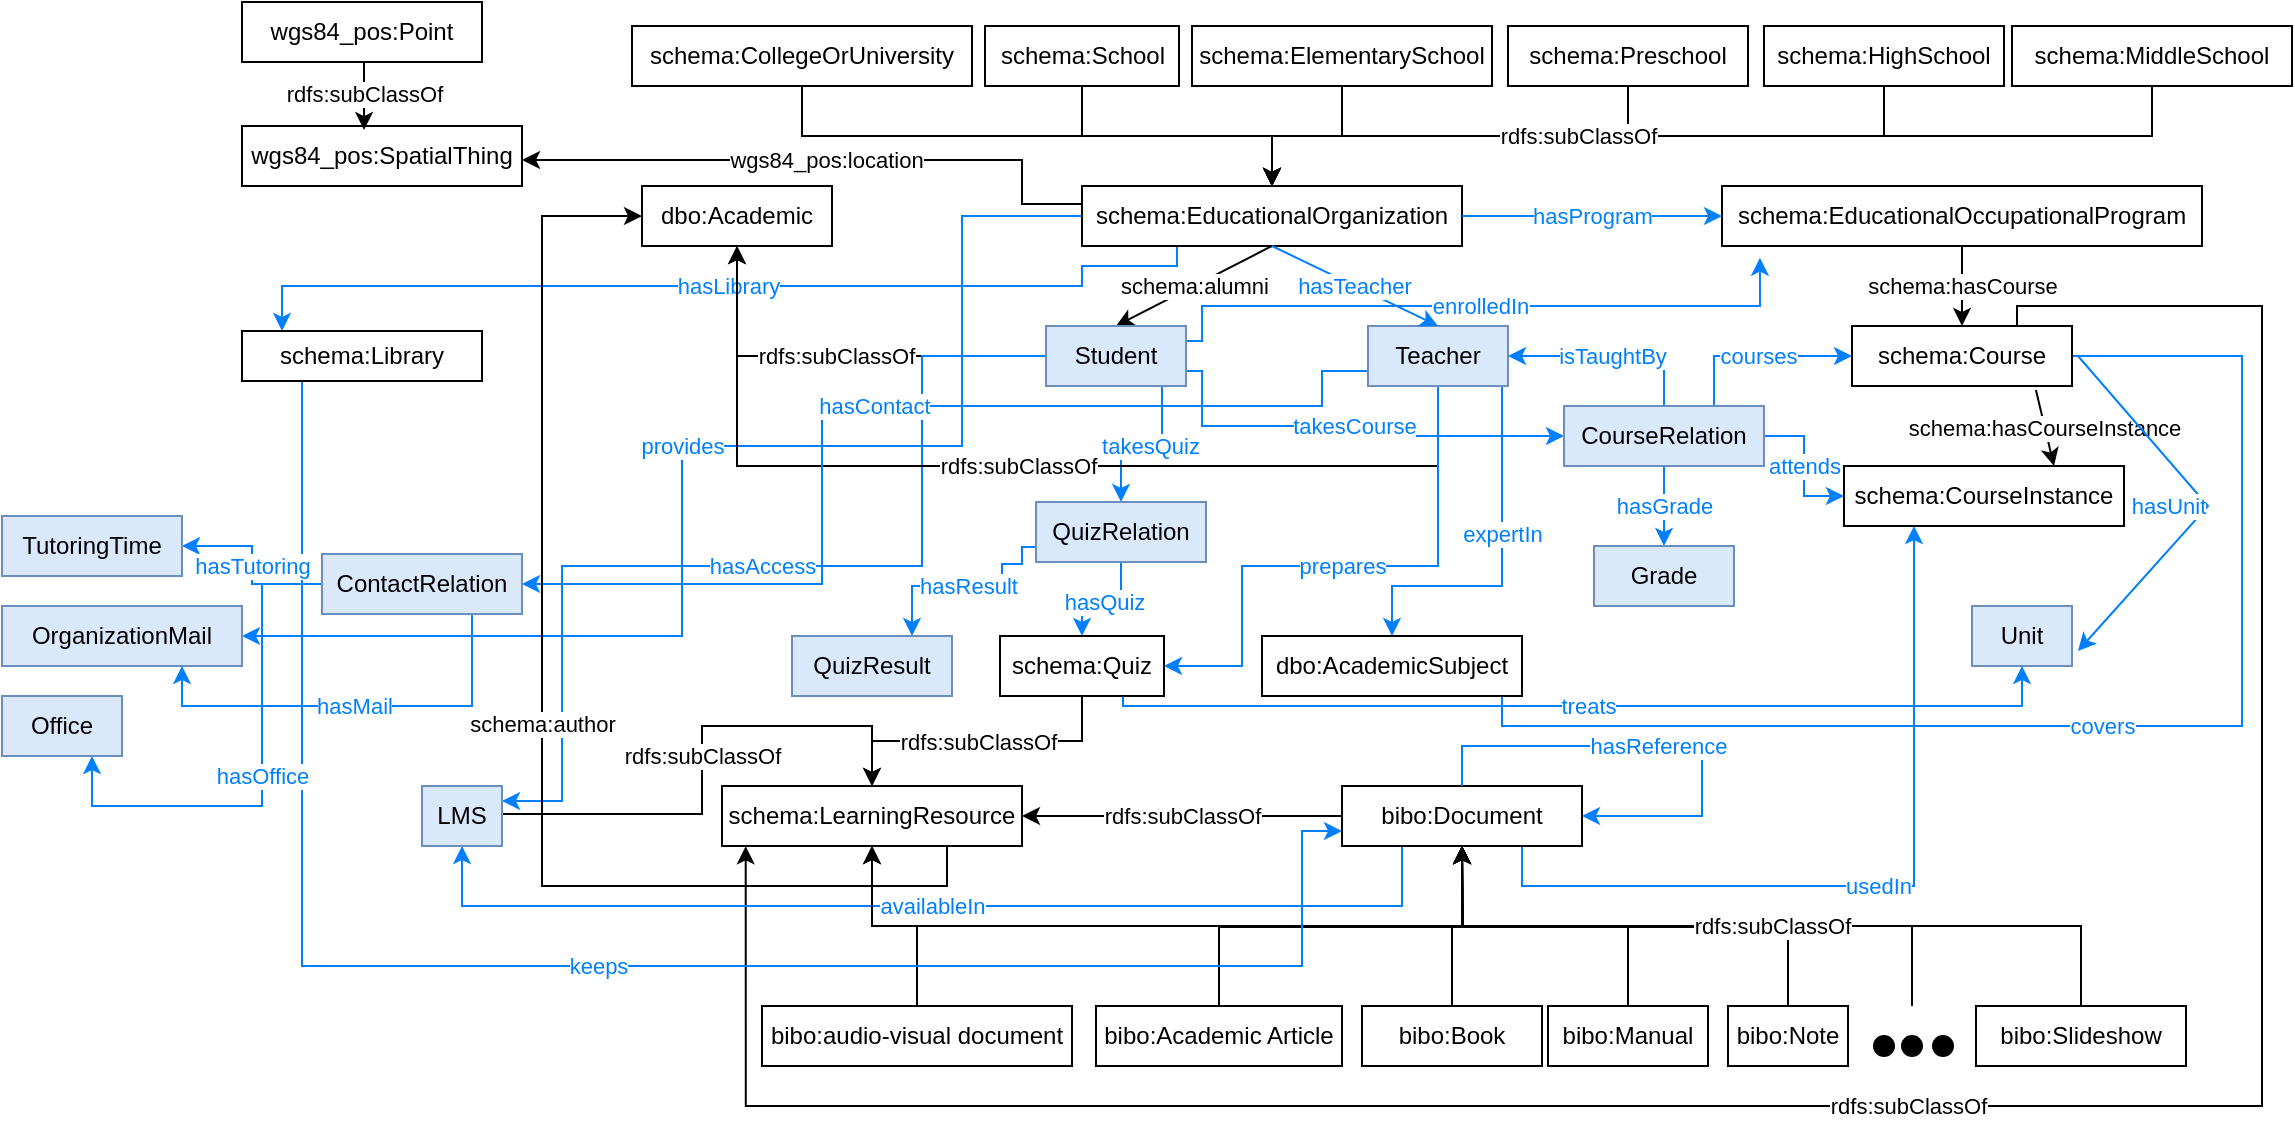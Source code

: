 <mxfile version="12.1.3" type="device" pages="1"><diagram id="8cLybqGW23srjMq5qsjR" name="Page-1"><mxGraphModel dx="2470" dy="558" grid="1" gridSize="10" guides="1" tooltips="1" connect="1" arrows="1" fold="1" page="1" pageScale="1" pageWidth="850" pageHeight="1100" math="0" shadow="0"><root><mxCell id="0"/><mxCell id="1" parent="0"/><mxCell id="zbMBibXbEa1ik7lFfaFj-75" value="provides" style="edgeStyle=orthogonalEdgeStyle;rounded=0;orthogonalLoop=1;jettySize=auto;html=1;exitX=0;exitY=0.5;exitDx=0;exitDy=0;entryX=1;entryY=0.5;entryDx=0;entryDy=0;strokeColor=#007FFF;fontColor=#007FFF;" parent="1" source="zbMBibXbEa1ik7lFfaFj-1" target="zbMBibXbEa1ik7lFfaFj-74" edge="1"><mxGeometry relative="1" as="geometry"><Array as="points"><mxPoint x="180" y="165"/><mxPoint x="180" y="280"/><mxPoint x="40" y="280"/><mxPoint x="40" y="375"/></Array></mxGeometry></mxCell><mxCell id="zbMBibXbEa1ik7lFfaFj-87" value="wgs84_pos:location" style="edgeStyle=orthogonalEdgeStyle;rounded=0;orthogonalLoop=1;jettySize=auto;html=1;exitX=0;exitY=0.25;exitDx=0;exitDy=0;strokeColor=#000000;fontColor=#000000;" parent="1" source="zbMBibXbEa1ik7lFfaFj-1" target="zbMBibXbEa1ik7lFfaFj-85" edge="1"><mxGeometry relative="1" as="geometry"><Array as="points"><mxPoint x="240" y="159"/><mxPoint x="210" y="159"/><mxPoint x="210" y="137"/></Array><mxPoint y="127" as="targetPoint"/></mxGeometry></mxCell><mxCell id="zbMBibXbEa1ik7lFfaFj-91" value="hasLibrary" style="edgeStyle=orthogonalEdgeStyle;rounded=0;orthogonalLoop=1;jettySize=auto;html=1;exitX=0.25;exitY=1;exitDx=0;exitDy=0;strokeColor=#007FFF;fontColor=#007FFF;" parent="1" source="zbMBibXbEa1ik7lFfaFj-1" target="zbMBibXbEa1ik7lFfaFj-89" edge="1"><mxGeometry relative="1" as="geometry"><mxPoint x="-230" y="190" as="targetPoint"/><Array as="points"><mxPoint x="288" y="190"/><mxPoint x="240" y="190"/><mxPoint x="240" y="200"/><mxPoint x="-160" y="200"/></Array></mxGeometry></mxCell><mxCell id="zbMBibXbEa1ik7lFfaFj-1" value="schema:EducationalOrganization" style="rounded=0;whiteSpace=wrap;html=1;" parent="1" vertex="1"><mxGeometry x="240" y="150" width="190" height="30" as="geometry"/></mxCell><mxCell id="zbMBibXbEa1ik7lFfaFj-2" value="&lt;div&gt;schema:EducationalOccupationalProgram&lt;/div&gt;" style="rounded=0;whiteSpace=wrap;html=1;" parent="1" vertex="1"><mxGeometry x="560" y="150" width="240" height="30" as="geometry"/></mxCell><mxCell id="zbMBibXbEa1ik7lFfaFj-3" value="&lt;div&gt;hasProgram&lt;/div&gt;" style="endArrow=classic;html=1;exitX=1;exitY=0.5;exitDx=0;exitDy=0;entryX=0;entryY=0.5;entryDx=0;entryDy=0;strokeColor=#007FFF;fontColor=#007FFF;" parent="1" source="zbMBibXbEa1ik7lFfaFj-1" target="zbMBibXbEa1ik7lFfaFj-2" edge="1"><mxGeometry width="50" height="50" relative="1" as="geometry"><mxPoint x="240" y="250" as="sourcePoint"/><mxPoint x="290" y="200" as="targetPoint"/></mxGeometry></mxCell><mxCell id="zbMBibXbEa1ik7lFfaFj-60" value="covers" style="edgeStyle=orthogonalEdgeStyle;rounded=0;orthogonalLoop=1;jettySize=auto;html=1;exitX=1;exitY=0.5;exitDx=0;exitDy=0;entryX=1;entryY=0.5;entryDx=0;entryDy=0;fontColor=#007FFF;strokeColor=#007FFF;" parent="1" source="zbMBibXbEa1ik7lFfaFj-4" target="zbMBibXbEa1ik7lFfaFj-53" edge="1"><mxGeometry relative="1" as="geometry"><Array as="points"><mxPoint x="820" y="235"/><mxPoint x="820" y="420"/><mxPoint x="450" y="420"/><mxPoint x="450" y="390"/></Array></mxGeometry></mxCell><mxCell id="zbMBibXbEa1ik7lFfaFj-94" value="rdfs:subClassOf" style="edgeStyle=orthogonalEdgeStyle;rounded=0;orthogonalLoop=1;jettySize=auto;html=1;exitX=0.75;exitY=0;exitDx=0;exitDy=0;strokeColor=#000000;fontColor=#000000;entryX=0.079;entryY=1.005;entryDx=0;entryDy=0;entryPerimeter=0;" parent="1" source="zbMBibXbEa1ik7lFfaFj-4" target="zbMBibXbEa1ik7lFfaFj-15" edge="1"><mxGeometry relative="1" as="geometry"><Array as="points"><mxPoint x="708" y="210"/><mxPoint x="830" y="210"/><mxPoint x="830" y="610"/><mxPoint x="72" y="610"/></Array><mxPoint x="110" y="620" as="targetPoint"/></mxGeometry></mxCell><mxCell id="zbMBibXbEa1ik7lFfaFj-4" value="schema:Course" style="rounded=0;whiteSpace=wrap;html=1;" parent="1" vertex="1"><mxGeometry x="625" y="220" width="110" height="30" as="geometry"/></mxCell><mxCell id="zbMBibXbEa1ik7lFfaFj-5" value="schema:CourseInstance" style="rounded=0;whiteSpace=wrap;html=1;direction=west;" parent="1" vertex="1"><mxGeometry x="621" y="290" width="140" height="30" as="geometry"/></mxCell><mxCell id="zbMBibXbEa1ik7lFfaFj-6" value="Unit" style="rounded=0;whiteSpace=wrap;html=1;fillColor=#dae8fc;strokeColor=#6c8ebf;" parent="1" vertex="1"><mxGeometry x="685" y="360" width="50" height="30" as="geometry"/></mxCell><mxCell id="zbMBibXbEa1ik7lFfaFj-7" value="schema:hasCourse" style="endArrow=classic;html=1;exitX=0.5;exitY=1;exitDx=0;exitDy=0;" parent="1" source="zbMBibXbEa1ik7lFfaFj-2" target="zbMBibXbEa1ik7lFfaFj-4" edge="1"><mxGeometry width="50" height="50" relative="1" as="geometry"><mxPoint x="240" y="440" as="sourcePoint"/><mxPoint x="290" y="390" as="targetPoint"/></mxGeometry></mxCell><mxCell id="zbMBibXbEa1ik7lFfaFj-8" value="schema:hasCourseInstance" style="endArrow=classic;html=1;exitX=0.836;exitY=1.067;exitDx=0;exitDy=0;exitPerimeter=0;entryX=0.25;entryY=1;entryDx=0;entryDy=0;" parent="1" source="zbMBibXbEa1ik7lFfaFj-4" target="zbMBibXbEa1ik7lFfaFj-5" edge="1"><mxGeometry width="50" height="50" relative="1" as="geometry"><mxPoint x="730" y="260" as="sourcePoint"/><mxPoint x="740" y="280" as="targetPoint"/></mxGeometry></mxCell><mxCell id="zbMBibXbEa1ik7lFfaFj-9" value="hasUnit" style="endArrow=classic;html=1;rounded=0;fontColor=#007FFF;strokeColor=#007FFF;exitX=1;exitY=0.5;exitDx=0;exitDy=0;entryX=1;entryY=0.75;entryDx=0;entryDy=0;" parent="1" edge="1"><mxGeometry x="-0.124" y="-15" width="50" height="50" relative="1" as="geometry"><mxPoint x="738" y="235" as="sourcePoint"/><mxPoint x="738" y="382.5" as="targetPoint"/><Array as="points"><mxPoint x="803" y="310"/></Array><mxPoint as="offset"/></mxGeometry></mxCell><mxCell id="zbMBibXbEa1ik7lFfaFj-10" value="schema:alumni" style="endArrow=classic;html=1;exitX=0.5;exitY=1;exitDx=0;exitDy=0;entryX=0.5;entryY=0;entryDx=0;entryDy=0;" parent="1" source="zbMBibXbEa1ik7lFfaFj-1" target="zbMBibXbEa1ik7lFfaFj-11" edge="1"><mxGeometry width="50" height="50" relative="1" as="geometry"><mxPoint x="240" y="460" as="sourcePoint"/><mxPoint x="335" y="220" as="targetPoint"/></mxGeometry></mxCell><mxCell id="zbMBibXbEa1ik7lFfaFj-39" value="rdfs:subClassOf" style="edgeStyle=orthogonalEdgeStyle;rounded=0;orthogonalLoop=1;jettySize=auto;html=1;exitX=0;exitY=0.5;exitDx=0;exitDy=0;entryX=0.5;entryY=1;entryDx=0;entryDy=0;fontColor=#000000;strokeColor=#000000;" parent="1" source="zbMBibXbEa1ik7lFfaFj-11" target="zbMBibXbEa1ik7lFfaFj-36" edge="1"><mxGeometry relative="1" as="geometry"/></mxCell><mxCell id="zbMBibXbEa1ik7lFfaFj-70" value="&lt;div&gt;takesCourse&lt;/div&gt;" style="edgeStyle=orthogonalEdgeStyle;rounded=0;orthogonalLoop=1;jettySize=auto;html=1;entryX=0;entryY=0.5;entryDx=0;entryDy=0;fontColor=#007FFF;strokeColor=#007FFF;exitX=1;exitY=0.75;exitDx=0;exitDy=0;" parent="1" source="zbMBibXbEa1ik7lFfaFj-11" target="zbMBibXbEa1ik7lFfaFj-62" edge="1"><mxGeometry relative="1" as="geometry"><mxPoint x="300" y="260" as="sourcePoint"/><Array as="points"><mxPoint x="300" y="243"/><mxPoint x="300" y="270"/><mxPoint x="387" y="270"/><mxPoint x="387" y="275"/></Array></mxGeometry></mxCell><mxCell id="zbMBibXbEa1ik7lFfaFj-81" value="&lt;div&gt;takesQuiz&lt;/div&gt;" style="edgeStyle=orthogonalEdgeStyle;rounded=0;orthogonalLoop=1;jettySize=auto;html=1;exitX=0.75;exitY=1;exitDx=0;exitDy=0;entryX=0.5;entryY=0;entryDx=0;entryDy=0;strokeColor=#007FFF;fontColor=#007FFF;" parent="1" source="zbMBibXbEa1ik7lFfaFj-11" target="zbMBibXbEa1ik7lFfaFj-79" edge="1"><mxGeometry relative="1" as="geometry"><Array as="points"><mxPoint x="280" y="250"/><mxPoint x="280" y="280"/><mxPoint x="260" y="280"/></Array></mxGeometry></mxCell><mxCell id="g5AG40kB88Qm3q7qZmKa-13" value="enrolledIn" style="edgeStyle=orthogonalEdgeStyle;rounded=0;orthogonalLoop=1;jettySize=auto;html=1;exitX=1;exitY=0.25;exitDx=0;exitDy=0;entryX=0.079;entryY=1.195;entryDx=0;entryDy=0;entryPerimeter=0;fontSize=11;fontColor=#007FFF;strokeColor=#007FFF;" parent="1" source="zbMBibXbEa1ik7lFfaFj-11" target="zbMBibXbEa1ik7lFfaFj-2" edge="1"><mxGeometry relative="1" as="geometry"><Array as="points"><mxPoint x="300" y="227"/><mxPoint x="300" y="210"/><mxPoint x="579" y="210"/></Array></mxGeometry></mxCell><mxCell id="S7z-XskICVnJMiwMz7HM-12" value="hasAccess" style="edgeStyle=orthogonalEdgeStyle;rounded=0;orthogonalLoop=1;jettySize=auto;html=1;exitX=0;exitY=0.5;exitDx=0;exitDy=0;entryX=1;entryY=0.25;entryDx=0;entryDy=0;fontColor=#007FFF;strokeColor=#007FFF;" edge="1" parent="1" source="zbMBibXbEa1ik7lFfaFj-11" target="zbMBibXbEa1ik7lFfaFj-16"><mxGeometry relative="1" as="geometry"><Array as="points"><mxPoint x="160" y="235"/><mxPoint x="160" y="340"/><mxPoint x="-20" y="340"/><mxPoint x="-20" y="458"/></Array></mxGeometry></mxCell><mxCell id="zbMBibXbEa1ik7lFfaFj-11" value="Student" style="rounded=0;whiteSpace=wrap;html=1;fillColor=#dae8fc;strokeColor=#6c8ebf;" parent="1" vertex="1"><mxGeometry x="222" y="220" width="70" height="30" as="geometry"/></mxCell><mxCell id="zbMBibXbEa1ik7lFfaFj-38" value="rdfs:subClassOf" style="edgeStyle=orthogonalEdgeStyle;rounded=0;orthogonalLoop=1;jettySize=auto;html=1;exitX=0.5;exitY=1;exitDx=0;exitDy=0;entryX=0.5;entryY=1;entryDx=0;entryDy=0;fontColor=#000000;strokeColor=#000000;" parent="1" source="zbMBibXbEa1ik7lFfaFj-12" target="zbMBibXbEa1ik7lFfaFj-36" edge="1"><mxGeometry relative="1" as="geometry"><Array as="points"><mxPoint x="418" y="290"/><mxPoint x="68" y="290"/></Array></mxGeometry></mxCell><mxCell id="zbMBibXbEa1ik7lFfaFj-54" value="expertIn" style="edgeStyle=orthogonalEdgeStyle;rounded=0;orthogonalLoop=1;jettySize=auto;html=1;exitX=0.5;exitY=1;exitDx=0;exitDy=0;entryX=0.5;entryY=0;entryDx=0;entryDy=0;fontColor=#007FFF;strokeColor=#007FFF;" parent="1" source="zbMBibXbEa1ik7lFfaFj-12" target="zbMBibXbEa1ik7lFfaFj-53" edge="1"><mxGeometry relative="1" as="geometry"><Array as="points"><mxPoint x="450" y="250"/><mxPoint x="450" y="350"/><mxPoint x="395" y="350"/></Array></mxGeometry></mxCell><mxCell id="zbMBibXbEa1ik7lFfaFj-59" value="prepares" style="edgeStyle=orthogonalEdgeStyle;rounded=0;orthogonalLoop=1;jettySize=auto;html=1;entryX=1;entryY=0.5;entryDx=0;entryDy=0;exitX=0.5;exitY=1;exitDx=0;exitDy=0;fontColor=#007FFF;strokeColor=#007FFF;" parent="1" source="zbMBibXbEa1ik7lFfaFj-12" target="zbMBibXbEa1ik7lFfaFj-56" edge="1"><mxGeometry relative="1" as="geometry"><mxPoint x="401" y="270" as="sourcePoint"/><Array as="points"><mxPoint x="418" y="340"/><mxPoint x="320" y="340"/><mxPoint x="320" y="390"/></Array></mxGeometry></mxCell><mxCell id="S7z-XskICVnJMiwMz7HM-10" value="hasContact" style="edgeStyle=orthogonalEdgeStyle;rounded=0;orthogonalLoop=1;jettySize=auto;html=1;exitX=0;exitY=0.75;exitDx=0;exitDy=0;entryX=1;entryY=0.5;entryDx=0;entryDy=0;fontColor=#007FFF;strokeColor=#007FFF;" edge="1" parent="1" source="zbMBibXbEa1ik7lFfaFj-12" target="S7z-XskICVnJMiwMz7HM-1"><mxGeometry relative="1" as="geometry"><Array as="points"><mxPoint x="360" y="243"/><mxPoint x="360" y="260"/><mxPoint x="110" y="260"/><mxPoint x="110" y="349"/></Array></mxGeometry></mxCell><mxCell id="zbMBibXbEa1ik7lFfaFj-12" value="Teacher" style="rounded=0;whiteSpace=wrap;html=1;fillColor=#dae8fc;strokeColor=#6c8ebf;" parent="1" vertex="1"><mxGeometry x="383" y="220" width="70" height="30" as="geometry"/></mxCell><mxCell id="zbMBibXbEa1ik7lFfaFj-13" value="hasTeacher" style="endArrow=classic;html=1;exitX=0.5;exitY=1;exitDx=0;exitDy=0;entryX=0.5;entryY=0;entryDx=0;entryDy=0;rounded=0;fontColor=#007FFF;strokeColor=#007FFF;" parent="1" source="zbMBibXbEa1ik7lFfaFj-1" target="zbMBibXbEa1ik7lFfaFj-12" edge="1"><mxGeometry width="50" height="50" relative="1" as="geometry"><mxPoint x="240" y="460" as="sourcePoint"/><mxPoint x="290" y="410" as="targetPoint"/></mxGeometry></mxCell><mxCell id="zbMBibXbEa1ik7lFfaFj-24" value="rdfs:subClassOf" style="edgeStyle=orthogonalEdgeStyle;rounded=0;orthogonalLoop=1;jettySize=auto;html=1;exitX=0;exitY=0.5;exitDx=0;exitDy=0;entryX=1;entryY=0.5;entryDx=0;entryDy=0;fontColor=#000000;strokeColor=#000000;" parent="1" source="zbMBibXbEa1ik7lFfaFj-14" target="zbMBibXbEa1ik7lFfaFj-15" edge="1"><mxGeometry relative="1" as="geometry"/></mxCell><mxCell id="zbMBibXbEa1ik7lFfaFj-61" value="usedIn" style="edgeStyle=orthogonalEdgeStyle;rounded=0;orthogonalLoop=1;jettySize=auto;html=1;exitX=0.75;exitY=1;exitDx=0;exitDy=0;entryX=0.75;entryY=0;entryDx=0;entryDy=0;fontColor=#007FFF;strokeColor=#007FFF;" parent="1" source="zbMBibXbEa1ik7lFfaFj-14" target="zbMBibXbEa1ik7lFfaFj-5" edge="1"><mxGeometry relative="1" as="geometry"/></mxCell><mxCell id="zbMBibXbEa1ik7lFfaFj-84" value="&lt;div&gt;schema:author&lt;/div&gt;" style="edgeStyle=orthogonalEdgeStyle;rounded=0;orthogonalLoop=1;jettySize=auto;html=1;exitX=0.75;exitY=1;exitDx=0;exitDy=0;strokeColor=#000000;fontColor=#000000;entryX=0;entryY=0.5;entryDx=0;entryDy=0;" parent="1" source="zbMBibXbEa1ik7lFfaFj-15" target="zbMBibXbEa1ik7lFfaFj-36" edge="1"><mxGeometry relative="1" as="geometry"><mxPoint x="-20" y="280" as="targetPoint"/><Array as="points"><mxPoint x="173" y="500"/><mxPoint x="-30" y="500"/><mxPoint x="-30" y="165"/></Array></mxGeometry></mxCell><mxCell id="S7z-XskICVnJMiwMz7HM-11" value="availableIn" style="edgeStyle=orthogonalEdgeStyle;rounded=0;orthogonalLoop=1;jettySize=auto;html=1;exitX=0.25;exitY=1;exitDx=0;exitDy=0;entryX=0.5;entryY=1;entryDx=0;entryDy=0;fontColor=#007FFF;strokeColor=#007FFF;" edge="1" parent="1" source="zbMBibXbEa1ik7lFfaFj-14" target="zbMBibXbEa1ik7lFfaFj-16"><mxGeometry relative="1" as="geometry"><Array as="points"><mxPoint x="400" y="510"/><mxPoint x="-70" y="510"/></Array></mxGeometry></mxCell><mxCell id="zbMBibXbEa1ik7lFfaFj-14" value="bibo:Document" style="rounded=0;whiteSpace=wrap;html=1;fillColor=#ffffff;strokeColor=#000000;" parent="1" vertex="1"><mxGeometry x="370" y="450" width="120" height="30" as="geometry"/></mxCell><mxCell id="zbMBibXbEa1ik7lFfaFj-15" value="schema:LearningResource" style="rounded=0;whiteSpace=wrap;html=1;" parent="1" vertex="1"><mxGeometry x="60" y="450" width="150" height="30" as="geometry"/></mxCell><mxCell id="zbMBibXbEa1ik7lFfaFj-25" value="rdfs:subClassOf" style="edgeStyle=orthogonalEdgeStyle;rounded=0;orthogonalLoop=1;jettySize=auto;html=1;exitX=1;exitY=0.5;exitDx=0;exitDy=0;entryX=0.5;entryY=0;entryDx=0;entryDy=0;fontColor=#000000;strokeColor=#000000;" parent="1" source="zbMBibXbEa1ik7lFfaFj-16" target="zbMBibXbEa1ik7lFfaFj-15" edge="1"><mxGeometry relative="1" as="geometry"><Array as="points"><mxPoint x="50" y="464"/><mxPoint x="50" y="420"/><mxPoint x="135" y="420"/></Array></mxGeometry></mxCell><mxCell id="zbMBibXbEa1ik7lFfaFj-16" value="LMS" style="rounded=0;whiteSpace=wrap;html=1;fillColor=#dae8fc;strokeColor=#6c8ebf;" parent="1" vertex="1"><mxGeometry x="-90" y="450" width="40" height="30" as="geometry"/></mxCell><mxCell id="zbMBibXbEa1ik7lFfaFj-32" style="edgeStyle=orthogonalEdgeStyle;rounded=0;orthogonalLoop=1;jettySize=auto;html=1;exitX=0.5;exitY=0;exitDx=0;exitDy=0;entryX=0.5;entryY=1;entryDx=0;entryDy=0;fontColor=#000000;strokeColor=#000000;" parent="1" source="zbMBibXbEa1ik7lFfaFj-17" target="zbMBibXbEa1ik7lFfaFj-14" edge="1"><mxGeometry relative="1" as="geometry"/></mxCell><mxCell id="g5AG40kB88Qm3q7qZmKa-10" value="" style="edgeStyle=orthogonalEdgeStyle;rounded=0;orthogonalLoop=1;jettySize=auto;html=1;fontSize=12;" parent="1" source="zbMBibXbEa1ik7lFfaFj-17" target="zbMBibXbEa1ik7lFfaFj-15" edge="1"><mxGeometry relative="1" as="geometry"/></mxCell><mxCell id="g5AG40kB88Qm3q7qZmKa-11" value="" style="edgeStyle=orthogonalEdgeStyle;rounded=0;orthogonalLoop=1;jettySize=auto;html=1;fontSize=12;" parent="1" source="zbMBibXbEa1ik7lFfaFj-17" target="zbMBibXbEa1ik7lFfaFj-15" edge="1"><mxGeometry relative="1" as="geometry"/></mxCell><mxCell id="zbMBibXbEa1ik7lFfaFj-17" value="bibo:audio-visual document" style="rounded=0;whiteSpace=wrap;html=1;fillColor=#ffffff;strokeColor=#000000;" parent="1" vertex="1"><mxGeometry x="80" y="560" width="155" height="30" as="geometry"/></mxCell><mxCell id="zbMBibXbEa1ik7lFfaFj-28" style="edgeStyle=orthogonalEdgeStyle;rounded=0;orthogonalLoop=1;jettySize=auto;html=1;exitX=0.5;exitY=0;exitDx=0;exitDy=0;" parent="1" source="zbMBibXbEa1ik7lFfaFj-18" edge="1"><mxGeometry relative="1" as="geometry"><mxPoint x="430" y="480" as="targetPoint"/></mxGeometry></mxCell><mxCell id="zbMBibXbEa1ik7lFfaFj-18" value="bibo:Academic Article" style="rounded=0;whiteSpace=wrap;html=1;" parent="1" vertex="1"><mxGeometry x="247" y="560" width="123" height="30" as="geometry"/></mxCell><mxCell id="zbMBibXbEa1ik7lFfaFj-29" style="edgeStyle=orthogonalEdgeStyle;rounded=0;orthogonalLoop=1;jettySize=auto;html=1;exitX=0.5;exitY=0;exitDx=0;exitDy=0;" parent="1" source="zbMBibXbEa1ik7lFfaFj-19" edge="1"><mxGeometry relative="1" as="geometry"><mxPoint x="430" y="480" as="targetPoint"/></mxGeometry></mxCell><mxCell id="zbMBibXbEa1ik7lFfaFj-19" value="bibo:Book" style="rounded=0;whiteSpace=wrap;html=1;" parent="1" vertex="1"><mxGeometry x="380" y="560" width="90" height="30" as="geometry"/></mxCell><mxCell id="zbMBibXbEa1ik7lFfaFj-30" style="edgeStyle=orthogonalEdgeStyle;rounded=0;orthogonalLoop=1;jettySize=auto;html=1;exitX=0.5;exitY=0;exitDx=0;exitDy=0;" parent="1" source="zbMBibXbEa1ik7lFfaFj-20" edge="1"><mxGeometry relative="1" as="geometry"><mxPoint x="430" y="480" as="targetPoint"/></mxGeometry></mxCell><mxCell id="zbMBibXbEa1ik7lFfaFj-20" value="bibo:Note" style="rounded=0;whiteSpace=wrap;html=1;fillColor=#ffffff;strokeColor=#000000;" parent="1" vertex="1"><mxGeometry x="563" y="560" width="60" height="30" as="geometry"/></mxCell><mxCell id="zbMBibXbEa1ik7lFfaFj-21" value="bibo:Slideshow" style="rounded=0;whiteSpace=wrap;html=1;fillColor=#ffffff;strokeColor=#000000;" parent="1" vertex="1"><mxGeometry x="687" y="560" width="105" height="30" as="geometry"/></mxCell><mxCell id="zbMBibXbEa1ik7lFfaFj-35" value="hasReference" style="edgeStyle=orthogonalEdgeStyle;rounded=0;orthogonalLoop=1;jettySize=auto;html=1;exitX=0.5;exitY=0;exitDx=0;exitDy=0;entryX=1;entryY=0.5;entryDx=0;entryDy=0;fontColor=#007FFF;strokeColor=#007FFF;" parent="1" source="zbMBibXbEa1ik7lFfaFj-14" target="zbMBibXbEa1ik7lFfaFj-14" edge="1"><mxGeometry relative="1" as="geometry"><Array as="points"><mxPoint x="430" y="430"/><mxPoint x="550" y="430"/><mxPoint x="550" y="465"/></Array></mxGeometry></mxCell><mxCell id="zbMBibXbEa1ik7lFfaFj-36" value="dbo:Academic" style="rounded=0;whiteSpace=wrap;html=1;" parent="1" vertex="1"><mxGeometry x="20" y="150" width="95" height="30" as="geometry"/></mxCell><mxCell id="zbMBibXbEa1ik7lFfaFj-46" style="edgeStyle=orthogonalEdgeStyle;rounded=0;orthogonalLoop=1;jettySize=auto;html=1;exitX=0.5;exitY=1;exitDx=0;exitDy=0;" parent="1" source="zbMBibXbEa1ik7lFfaFj-40" target="zbMBibXbEa1ik7lFfaFj-1" edge="1"><mxGeometry relative="1" as="geometry"/></mxCell><mxCell id="zbMBibXbEa1ik7lFfaFj-40" value="schema:CollegeOrUniversity" style="rounded=0;whiteSpace=wrap;html=1;" parent="1" vertex="1"><mxGeometry x="15" y="70" width="170" height="30" as="geometry"/></mxCell><mxCell id="zbMBibXbEa1ik7lFfaFj-52" style="edgeStyle=orthogonalEdgeStyle;rounded=0;orthogonalLoop=1;jettySize=auto;html=1;exitX=0.5;exitY=1;exitDx=0;exitDy=0;" parent="1" source="zbMBibXbEa1ik7lFfaFj-41" target="zbMBibXbEa1ik7lFfaFj-1" edge="1"><mxGeometry relative="1" as="geometry"/></mxCell><mxCell id="zbMBibXbEa1ik7lFfaFj-41" value="schema:School" style="rounded=0;whiteSpace=wrap;html=1;" parent="1" vertex="1"><mxGeometry x="191.5" y="70" width="97" height="30" as="geometry"/></mxCell><mxCell id="zbMBibXbEa1ik7lFfaFj-51" style="edgeStyle=orthogonalEdgeStyle;rounded=0;orthogonalLoop=1;jettySize=auto;html=1;exitX=0.5;exitY=1;exitDx=0;exitDy=0;" parent="1" source="zbMBibXbEa1ik7lFfaFj-42" target="zbMBibXbEa1ik7lFfaFj-1" edge="1"><mxGeometry relative="1" as="geometry"/></mxCell><mxCell id="zbMBibXbEa1ik7lFfaFj-42" value="schema:ElementarySchool" style="rounded=0;whiteSpace=wrap;html=1;" parent="1" vertex="1"><mxGeometry x="295" y="70" width="150" height="30" as="geometry"/></mxCell><mxCell id="zbMBibXbEa1ik7lFfaFj-50" style="edgeStyle=orthogonalEdgeStyle;rounded=0;orthogonalLoop=1;jettySize=auto;html=1;exitX=0.5;exitY=1;exitDx=0;exitDy=0;" parent="1" source="zbMBibXbEa1ik7lFfaFj-43" target="zbMBibXbEa1ik7lFfaFj-1" edge="1"><mxGeometry relative="1" as="geometry"/></mxCell><mxCell id="zbMBibXbEa1ik7lFfaFj-43" value="schema:Preschool" style="rounded=0;whiteSpace=wrap;html=1;" parent="1" vertex="1"><mxGeometry x="453" y="70" width="120" height="30" as="geometry"/></mxCell><mxCell id="zbMBibXbEa1ik7lFfaFj-48" style="edgeStyle=orthogonalEdgeStyle;rounded=0;orthogonalLoop=1;jettySize=auto;html=1;exitX=0.5;exitY=1;exitDx=0;exitDy=0;entryX=0.5;entryY=0;entryDx=0;entryDy=0;" parent="1" source="zbMBibXbEa1ik7lFfaFj-44" target="zbMBibXbEa1ik7lFfaFj-1" edge="1"><mxGeometry relative="1" as="geometry"/></mxCell><mxCell id="zbMBibXbEa1ik7lFfaFj-44" value="schema:MiddleSchool" style="rounded=0;whiteSpace=wrap;html=1;" parent="1" vertex="1"><mxGeometry x="705" y="70" width="140" height="30" as="geometry"/></mxCell><mxCell id="zbMBibXbEa1ik7lFfaFj-49" value="rdfs:subClassOf" style="edgeStyle=orthogonalEdgeStyle;rounded=0;orthogonalLoop=1;jettySize=auto;html=1;exitX=0.5;exitY=1;exitDx=0;exitDy=0;entryX=0.5;entryY=0;entryDx=0;entryDy=0;" parent="1" source="zbMBibXbEa1ik7lFfaFj-45" target="zbMBibXbEa1ik7lFfaFj-1" edge="1"><mxGeometry relative="1" as="geometry"/></mxCell><mxCell id="zbMBibXbEa1ik7lFfaFj-45" value="schema:HighSchool" style="rounded=0;whiteSpace=wrap;html=1;" parent="1" vertex="1"><mxGeometry x="581" y="70" width="120" height="30" as="geometry"/></mxCell><mxCell id="zbMBibXbEa1ik7lFfaFj-53" value="dbo:AcademicSubject" style="rounded=0;whiteSpace=wrap;html=1;fillColor=#ffffff;strokeColor=#000000;" parent="1" vertex="1"><mxGeometry x="330" y="375" width="130" height="30" as="geometry"/></mxCell><mxCell id="zbMBibXbEa1ik7lFfaFj-57" value="rdfs:subClassOf" style="edgeStyle=orthogonalEdgeStyle;rounded=0;orthogonalLoop=1;jettySize=auto;html=1;exitX=0.5;exitY=1;exitDx=0;exitDy=0;" parent="1" source="zbMBibXbEa1ik7lFfaFj-56" target="zbMBibXbEa1ik7lFfaFj-15" edge="1"><mxGeometry relative="1" as="geometry"/></mxCell><mxCell id="zbMBibXbEa1ik7lFfaFj-78" value="treats" style="edgeStyle=orthogonalEdgeStyle;rounded=0;orthogonalLoop=1;jettySize=auto;html=1;exitX=0.75;exitY=1;exitDx=0;exitDy=0;entryX=0.5;entryY=1;entryDx=0;entryDy=0;strokeColor=#007FFF;fontColor=#007FFF;" parent="1" source="zbMBibXbEa1ik7lFfaFj-56" target="zbMBibXbEa1ik7lFfaFj-6" edge="1"><mxGeometry relative="1" as="geometry"><Array as="points"><mxPoint x="261" y="410"/><mxPoint x="710" y="410"/></Array></mxGeometry></mxCell><mxCell id="zbMBibXbEa1ik7lFfaFj-56" value="schema:Quiz" style="rounded=0;whiteSpace=wrap;html=1;" parent="1" vertex="1"><mxGeometry x="199" y="375" width="82" height="30" as="geometry"/></mxCell><mxCell id="zbMBibXbEa1ik7lFfaFj-65" value="hasGrade" style="edgeStyle=orthogonalEdgeStyle;rounded=0;orthogonalLoop=1;jettySize=auto;html=1;exitX=0.5;exitY=1;exitDx=0;exitDy=0;entryX=0.5;entryY=0;entryDx=0;entryDy=0;fontColor=#007FFF;strokeColor=#007FFF;" parent="1" source="zbMBibXbEa1ik7lFfaFj-62" target="zbMBibXbEa1ik7lFfaFj-64" edge="1"><mxGeometry relative="1" as="geometry"/></mxCell><mxCell id="zbMBibXbEa1ik7lFfaFj-66" value="courses" style="edgeStyle=orthogonalEdgeStyle;rounded=0;orthogonalLoop=1;jettySize=auto;html=1;entryX=0;entryY=0.5;entryDx=0;entryDy=0;exitX=0.75;exitY=0;exitDx=0;exitDy=0;fontColor=#007FFF;strokeColor=#007FFF;" parent="1" source="zbMBibXbEa1ik7lFfaFj-62" target="zbMBibXbEa1ik7lFfaFj-4" edge="1"><mxGeometry relative="1" as="geometry"><mxPoint x="570" y="235" as="sourcePoint"/></mxGeometry></mxCell><mxCell id="zbMBibXbEa1ik7lFfaFj-71" value="attends" style="edgeStyle=orthogonalEdgeStyle;rounded=0;orthogonalLoop=1;jettySize=auto;html=1;exitX=1;exitY=0.5;exitDx=0;exitDy=0;entryX=1;entryY=0.5;entryDx=0;entryDy=0;fontColor=#007FFF;strokeColor=#007FFF;" parent="1" source="zbMBibXbEa1ik7lFfaFj-62" target="zbMBibXbEa1ik7lFfaFj-5" edge="1"><mxGeometry relative="1" as="geometry"/></mxCell><mxCell id="zbMBibXbEa1ik7lFfaFj-73" value="isTaughtBy" style="edgeStyle=orthogonalEdgeStyle;rounded=0;orthogonalLoop=1;jettySize=auto;html=1;exitX=0.5;exitY=0;exitDx=0;exitDy=0;entryX=1;entryY=0.5;entryDx=0;entryDy=0;fontColor=#007FFF;strokeColor=#007FFF;" parent="1" source="zbMBibXbEa1ik7lFfaFj-62" target="zbMBibXbEa1ik7lFfaFj-12" edge="1"><mxGeometry relative="1" as="geometry"/></mxCell><mxCell id="zbMBibXbEa1ik7lFfaFj-62" value="CourseRelation" style="rounded=0;whiteSpace=wrap;html=1;fillColor=#dae8fc;strokeColor=#6c8ebf;" parent="1" vertex="1"><mxGeometry x="481" y="260" width="100" height="30" as="geometry"/></mxCell><mxCell id="zbMBibXbEa1ik7lFfaFj-64" value="Grade" style="rounded=0;whiteSpace=wrap;html=1;fillColor=#dae8fc;strokeColor=#6c8ebf;" parent="1" vertex="1"><mxGeometry x="496" y="330" width="70" height="30" as="geometry"/></mxCell><mxCell id="zbMBibXbEa1ik7lFfaFj-74" value="OrganizationMail" style="rounded=0;whiteSpace=wrap;html=1;fontColor=#000000;strokeColor=#6c8ebf;fillColor=#dae8fc;" parent="1" vertex="1"><mxGeometry x="-300" y="360" width="120" height="30" as="geometry"/></mxCell><mxCell id="zbMBibXbEa1ik7lFfaFj-82" value="hasQuiz" style="edgeStyle=orthogonalEdgeStyle;rounded=0;orthogonalLoop=1;jettySize=auto;html=1;exitX=0.5;exitY=1;exitDx=0;exitDy=0;entryX=0.5;entryY=0;entryDx=0;entryDy=0;strokeColor=#007FFF;fontColor=#007FFF;" parent="1" source="zbMBibXbEa1ik7lFfaFj-79" target="zbMBibXbEa1ik7lFfaFj-56" edge="1"><mxGeometry relative="1" as="geometry"/></mxCell><mxCell id="zbMBibXbEa1ik7lFfaFj-83" value="hasResult" style="edgeStyle=orthogonalEdgeStyle;rounded=0;orthogonalLoop=1;jettySize=auto;html=1;exitX=0;exitY=0.75;exitDx=0;exitDy=0;entryX=0.75;entryY=0;entryDx=0;entryDy=0;strokeColor=#007FFF;fontColor=#007FFF;" parent="1" source="zbMBibXbEa1ik7lFfaFj-79" target="zbMBibXbEa1ik7lFfaFj-80" edge="1"><mxGeometry relative="1" as="geometry"><Array as="points"><mxPoint x="210" y="330"/><mxPoint x="210" y="339"/><mxPoint x="200" y="339"/><mxPoint x="200" y="350"/><mxPoint x="155" y="350"/></Array></mxGeometry></mxCell><mxCell id="zbMBibXbEa1ik7lFfaFj-79" value="QuizRelation" style="rounded=0;whiteSpace=wrap;html=1;fontColor=#000000;strokeColor=#6c8ebf;fillColor=#dae8fc;" parent="1" vertex="1"><mxGeometry x="217" y="308" width="85" height="30" as="geometry"/></mxCell><mxCell id="zbMBibXbEa1ik7lFfaFj-80" value="QuizResult" style="rounded=0;whiteSpace=wrap;html=1;fontColor=#000000;strokeColor=#6c8ebf;fillColor=#dae8fc;" parent="1" vertex="1"><mxGeometry x="95" y="375" width="80" height="30" as="geometry"/></mxCell><mxCell id="zbMBibXbEa1ik7lFfaFj-85" value="wgs84_pos:SpatialThing" style="rounded=0;whiteSpace=wrap;html=1;fontColor=#000000;" parent="1" vertex="1"><mxGeometry x="-180" y="120" width="140" height="30" as="geometry"/></mxCell><mxCell id="zbMBibXbEa1ik7lFfaFj-88" value="rdfs:subClassOf" style="edgeStyle=orthogonalEdgeStyle;rounded=0;orthogonalLoop=1;jettySize=auto;html=1;exitX=0.5;exitY=1;exitDx=0;exitDy=0;entryX=0.436;entryY=0.067;entryDx=0;entryDy=0;entryPerimeter=0;strokeColor=#000000;fontColor=#000000;" parent="1" source="zbMBibXbEa1ik7lFfaFj-86" target="zbMBibXbEa1ik7lFfaFj-85" edge="1"><mxGeometry relative="1" as="geometry"/></mxCell><mxCell id="zbMBibXbEa1ik7lFfaFj-86" value="wgs84_pos:Point" style="rounded=0;whiteSpace=wrap;html=1;fontColor=#000000;" parent="1" vertex="1"><mxGeometry x="-180" y="58" width="120" height="30" as="geometry"/></mxCell><mxCell id="zbMBibXbEa1ik7lFfaFj-92" value="keeps" style="edgeStyle=orthogonalEdgeStyle;rounded=0;orthogonalLoop=1;jettySize=auto;html=1;entryX=0;entryY=0.75;entryDx=0;entryDy=0;strokeColor=#007FFF;fontColor=#007FFF;exitX=0.25;exitY=1;exitDx=0;exitDy=0;" parent="1" source="zbMBibXbEa1ik7lFfaFj-89" target="zbMBibXbEa1ik7lFfaFj-14" edge="1"><mxGeometry relative="1" as="geometry"><Array as="points"><mxPoint x="-150" y="540"/><mxPoint x="350" y="540"/><mxPoint x="350" y="473"/></Array><mxPoint x="-80" y="290" as="sourcePoint"/></mxGeometry></mxCell><mxCell id="zbMBibXbEa1ik7lFfaFj-89" value="schema:Library" style="rounded=0;whiteSpace=wrap;html=1;fontColor=#000000;" parent="1" vertex="1"><mxGeometry x="-180" y="222.5" width="120" height="25" as="geometry"/></mxCell><mxCell id="g5AG40kB88Qm3q7qZmKa-5" style="edgeStyle=orthogonalEdgeStyle;rounded=0;orthogonalLoop=1;jettySize=auto;html=1;exitX=0.5;exitY=0;exitDx=0;exitDy=0;entryX=0.5;entryY=1;entryDx=0;entryDy=0;fontSize=12;" parent="1" source="g5AG40kB88Qm3q7qZmKa-2" target="zbMBibXbEa1ik7lFfaFj-14" edge="1"><mxGeometry relative="1" as="geometry"/></mxCell><mxCell id="g5AG40kB88Qm3q7qZmKa-2" value="bibo:Manual" style="rounded=0;whiteSpace=wrap;html=1;fontSize=12;" parent="1" vertex="1"><mxGeometry x="473" y="560" width="80" height="30" as="geometry"/></mxCell><mxCell id="g5AG40kB88Qm3q7qZmKa-6" value="" style="ellipse;whiteSpace=wrap;html=1;aspect=fixed;fontSize=12;fillColor=#000000;" parent="1" vertex="1"><mxGeometry x="636" y="575" width="10" height="10" as="geometry"/></mxCell><mxCell id="g5AG40kB88Qm3q7qZmKa-7" value="" style="ellipse;whiteSpace=wrap;html=1;aspect=fixed;fontSize=12;fillColor=#000000;" parent="1" vertex="1"><mxGeometry x="665.5" y="575" width="10" height="10" as="geometry"/></mxCell><mxCell id="g5AG40kB88Qm3q7qZmKa-9" style="edgeStyle=orthogonalEdgeStyle;rounded=0;orthogonalLoop=1;jettySize=auto;html=1;entryX=0.5;entryY=1;entryDx=0;entryDy=0;fontSize=12;" parent="1" target="zbMBibXbEa1ik7lFfaFj-14" edge="1"><mxGeometry relative="1" as="geometry"><mxPoint x="655" y="560" as="sourcePoint"/><Array as="points"><mxPoint x="655" y="520"/><mxPoint x="430" y="520"/></Array></mxGeometry></mxCell><mxCell id="g5AG40kB88Qm3q7qZmKa-8" value="" style="ellipse;whiteSpace=wrap;html=1;aspect=fixed;fontSize=12;fillColor=#000000;" parent="1" vertex="1"><mxGeometry x="650" y="575" width="10" height="10" as="geometry"/></mxCell><mxCell id="zbMBibXbEa1ik7lFfaFj-31" value="rdfs:subClassOf" style="edgeStyle=orthogonalEdgeStyle;rounded=0;orthogonalLoop=1;jettySize=auto;html=1;exitX=0.5;exitY=0;exitDx=0;exitDy=0;entryX=0.5;entryY=1;entryDx=0;entryDy=0;" parent="1" source="zbMBibXbEa1ik7lFfaFj-21" target="zbMBibXbEa1ik7lFfaFj-14" edge="1"><mxGeometry relative="1" as="geometry"/></mxCell><mxCell id="S7z-XskICVnJMiwMz7HM-7" value="hasTutoring" style="edgeStyle=orthogonalEdgeStyle;rounded=0;orthogonalLoop=1;jettySize=auto;html=1;exitX=0;exitY=0.5;exitDx=0;exitDy=0;entryX=1;entryY=0.5;entryDx=0;entryDy=0;fontColor=#007FFF;strokeColor=#007FFF;" edge="1" parent="1" source="S7z-XskICVnJMiwMz7HM-1" target="S7z-XskICVnJMiwMz7HM-3"><mxGeometry relative="1" as="geometry"/></mxCell><mxCell id="S7z-XskICVnJMiwMz7HM-8" value="hasOffice" style="edgeStyle=orthogonalEdgeStyle;rounded=0;orthogonalLoop=1;jettySize=auto;html=1;exitX=0;exitY=0.5;exitDx=0;exitDy=0;entryX=0.75;entryY=1;entryDx=0;entryDy=0;fontColor=#007FFF;strokeColor=#007FFF;" edge="1" parent="1" source="S7z-XskICVnJMiwMz7HM-1" target="S7z-XskICVnJMiwMz7HM-2"><mxGeometry relative="1" as="geometry"><Array as="points"><mxPoint x="-170" y="349"/><mxPoint x="-170" y="460"/><mxPoint x="-255" y="460"/></Array></mxGeometry></mxCell><mxCell id="S7z-XskICVnJMiwMz7HM-9" value="hasMail" style="edgeStyle=orthogonalEdgeStyle;rounded=0;orthogonalLoop=1;jettySize=auto;html=1;exitX=0.75;exitY=1;exitDx=0;exitDy=0;entryX=0.75;entryY=1;entryDx=0;entryDy=0;fontColor=#007FFF;strokeColor=#007FFF;" edge="1" parent="1" source="S7z-XskICVnJMiwMz7HM-1" target="zbMBibXbEa1ik7lFfaFj-74"><mxGeometry relative="1" as="geometry"><Array as="points"><mxPoint x="-65" y="410"/><mxPoint x="-210" y="410"/></Array></mxGeometry></mxCell><mxCell id="S7z-XskICVnJMiwMz7HM-1" value="ContactRelation" style="rounded=0;whiteSpace=wrap;html=1;strokeColor=#6c8ebf;fillColor=#dae8fc;" vertex="1" parent="1"><mxGeometry x="-140" y="334" width="100" height="30" as="geometry"/></mxCell><mxCell id="S7z-XskICVnJMiwMz7HM-2" value="Office" style="rounded=0;whiteSpace=wrap;html=1;strokeColor=#6c8ebf;fillColor=#dae8fc;" vertex="1" parent="1"><mxGeometry x="-300" y="405" width="60" height="30" as="geometry"/></mxCell><mxCell id="S7z-XskICVnJMiwMz7HM-3" value="TutoringTime" style="rounded=0;whiteSpace=wrap;html=1;strokeColor=#6c8ebf;fillColor=#dae8fc;" vertex="1" parent="1"><mxGeometry x="-300" y="315" width="90" height="30" as="geometry"/></mxCell></root></mxGraphModel></diagram></mxfile>